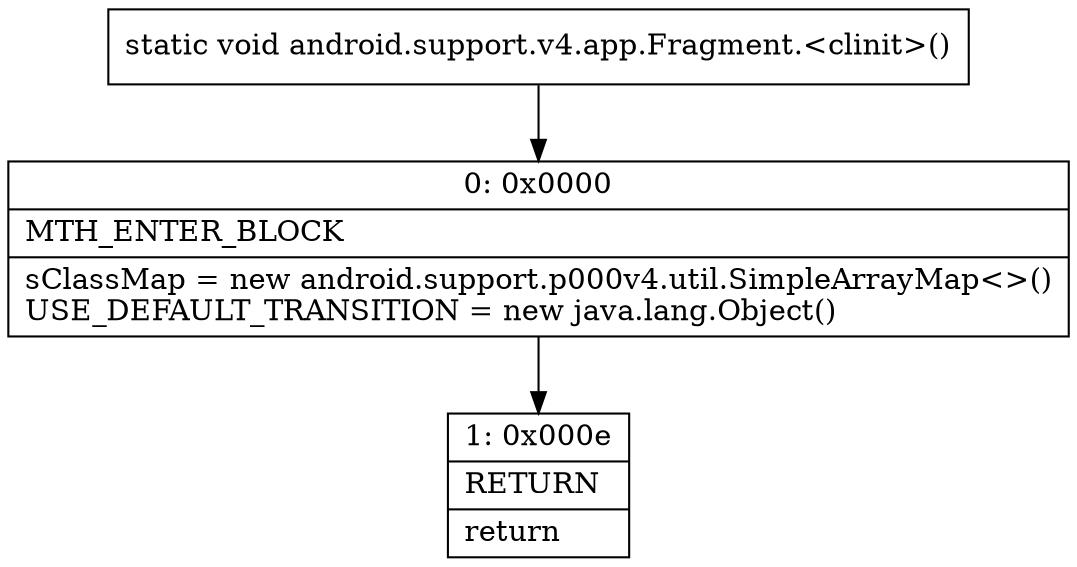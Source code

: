 digraph "CFG forandroid.support.v4.app.Fragment.\<clinit\>()V" {
Node_0 [shape=record,label="{0\:\ 0x0000|MTH_ENTER_BLOCK\l|sClassMap = new android.support.p000v4.util.SimpleArrayMap\<\>()\lUSE_DEFAULT_TRANSITION = new java.lang.Object()\l}"];
Node_1 [shape=record,label="{1\:\ 0x000e|RETURN\l|return\l}"];
MethodNode[shape=record,label="{static void android.support.v4.app.Fragment.\<clinit\>() }"];
MethodNode -> Node_0;
Node_0 -> Node_1;
}

